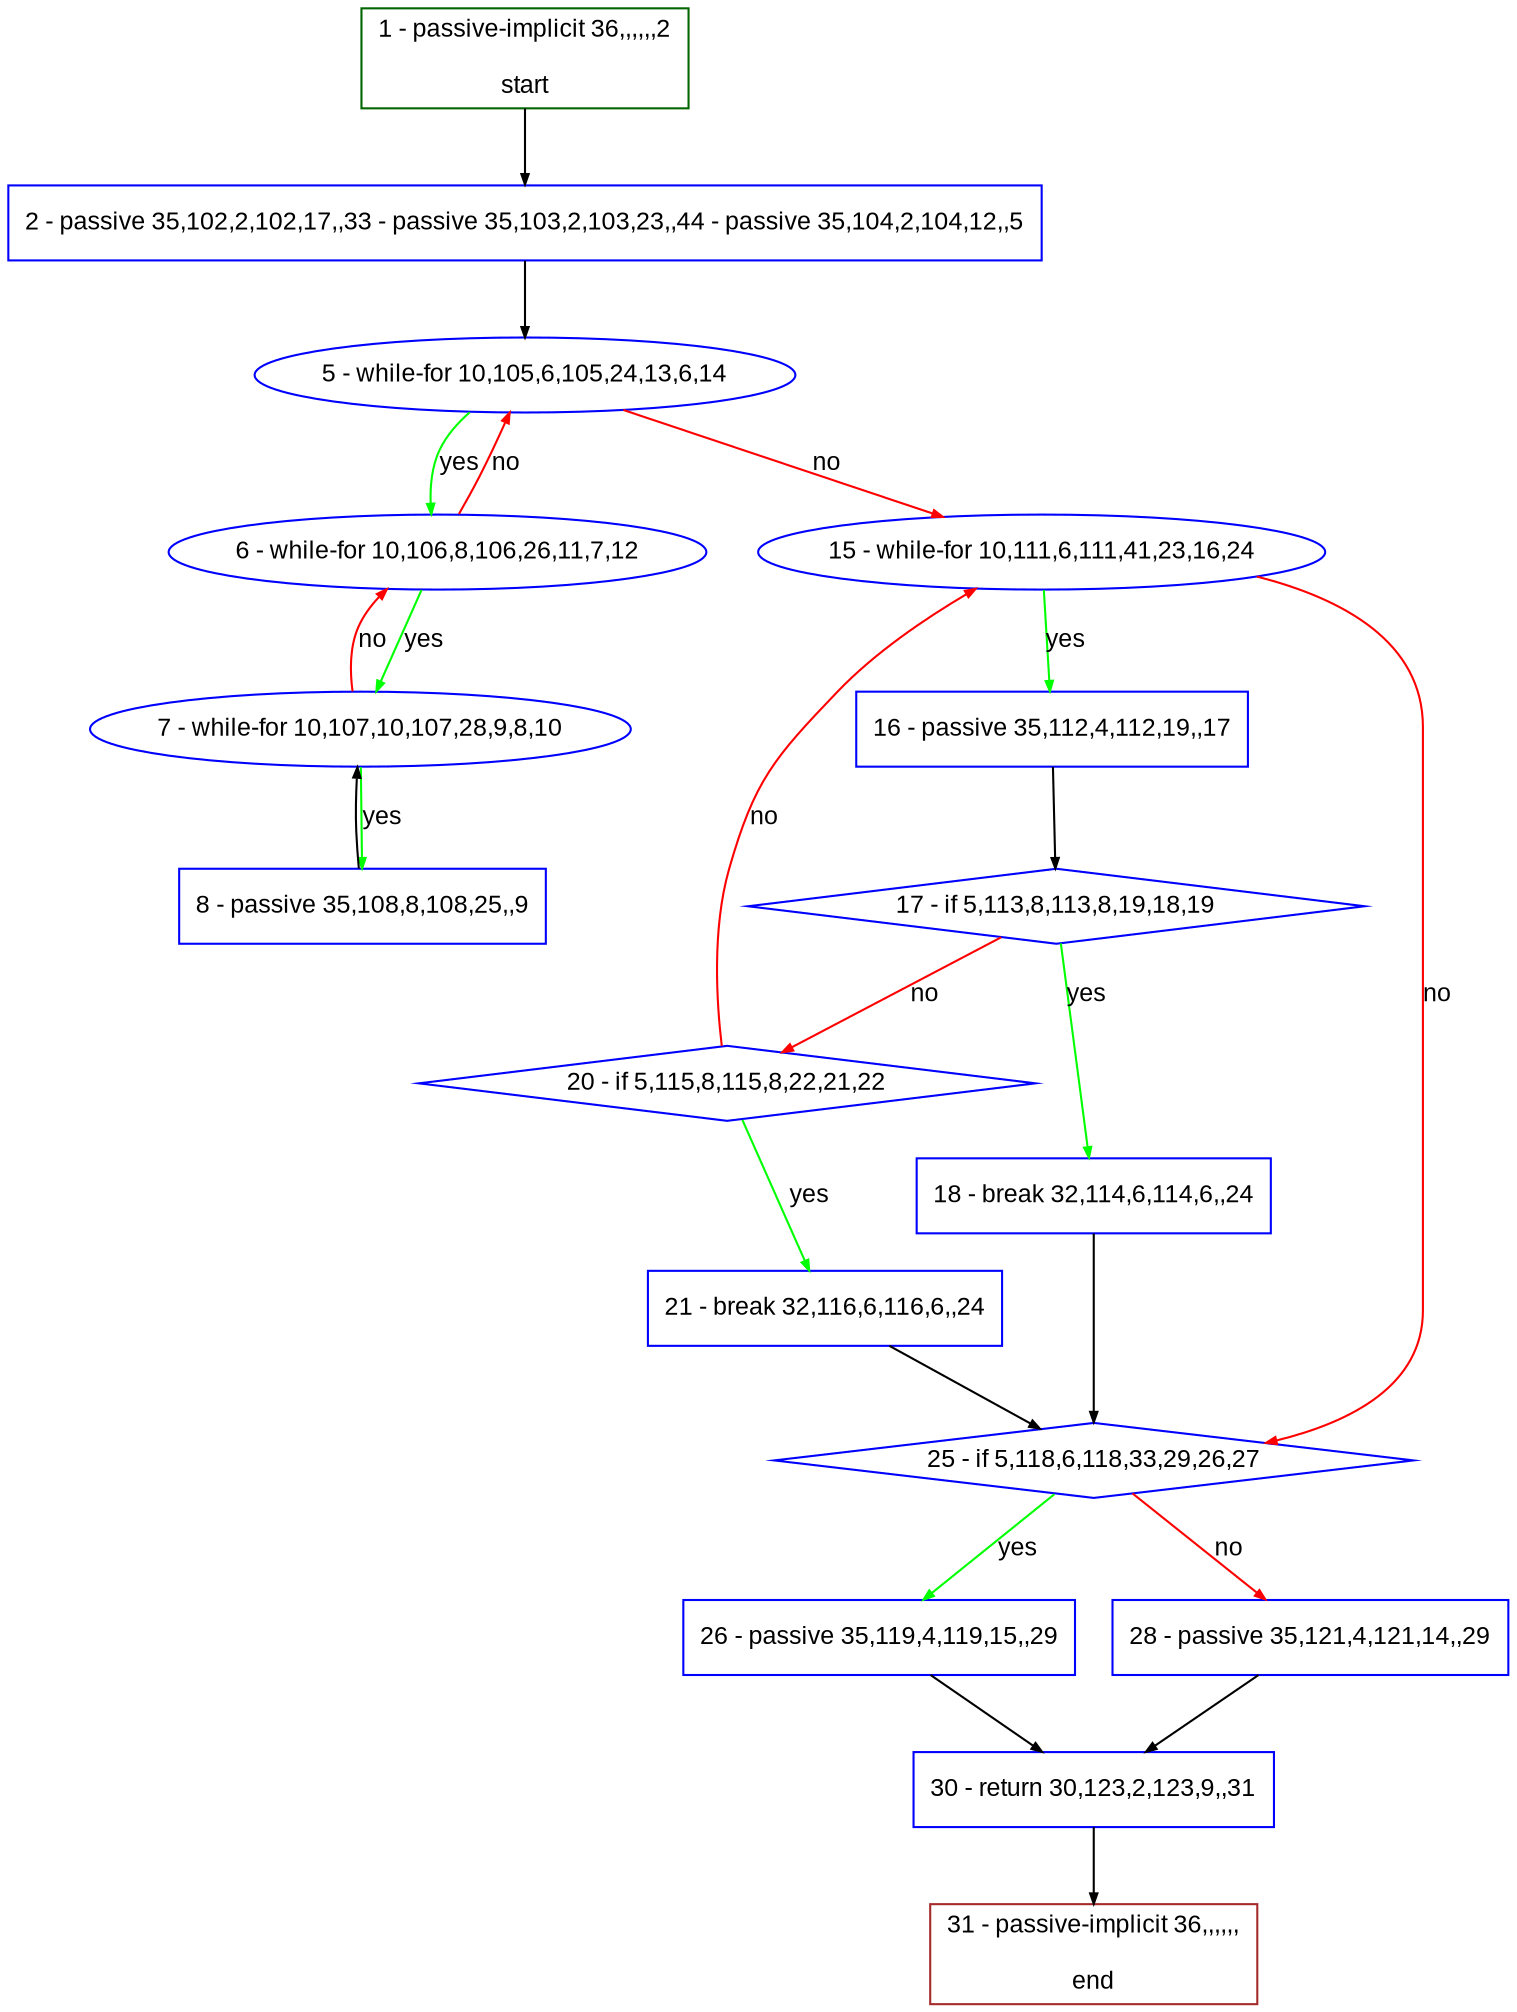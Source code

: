 digraph "" {
  graph [pack="true", label="", fontsize="12", packmode="clust", fontname="Arial", fillcolor="#FFFFCC", bgcolor="white", style="rounded,filled", compound="true"];
  node [node_initialized="no", label="", color="grey", fontsize="12", fillcolor="white", fontname="Arial", style="filled", shape="rectangle", compound="true", fixedsize="false"];
  edge [fontcolor="black", arrowhead="normal", arrowtail="none", arrowsize="0.5", ltail="", label="", color="black", fontsize="12", lhead="", fontname="Arial", dir="forward", compound="true"];
  __N1 [label="2 - passive 35,102,2,102,17,,33 - passive 35,103,2,103,23,,44 - passive 35,104,2,104,12,,5", color="#0000ff", fillcolor="#ffffff", style="filled", shape="box"];
  __N2 [label="1 - passive-implicit 36,,,,,,2\n\nstart", color="#006400", fillcolor="#ffffff", style="filled", shape="box"];
  __N3 [label="5 - while-for 10,105,6,105,24,13,6,14", color="#0000ff", fillcolor="#ffffff", style="filled", shape="oval"];
  __N4 [label="6 - while-for 10,106,8,106,26,11,7,12", color="#0000ff", fillcolor="#ffffff", style="filled", shape="oval"];
  __N5 [label="15 - while-for 10,111,6,111,41,23,16,24", color="#0000ff", fillcolor="#ffffff", style="filled", shape="oval"];
  __N6 [label="7 - while-for 10,107,10,107,28,9,8,10", color="#0000ff", fillcolor="#ffffff", style="filled", shape="oval"];
  __N7 [label="8 - passive 35,108,8,108,25,,9", color="#0000ff", fillcolor="#ffffff", style="filled", shape="box"];
  __N8 [label="16 - passive 35,112,4,112,19,,17", color="#0000ff", fillcolor="#ffffff", style="filled", shape="box"];
  __N9 [label="25 - if 5,118,6,118,33,29,26,27", color="#0000ff", fillcolor="#ffffff", style="filled", shape="diamond"];
  __N10 [label="17 - if 5,113,8,113,8,19,18,19", color="#0000ff", fillcolor="#ffffff", style="filled", shape="diamond"];
  __N11 [label="18 - break 32,114,6,114,6,,24", color="#0000ff", fillcolor="#ffffff", style="filled", shape="box"];
  __N12 [label="20 - if 5,115,8,115,8,22,21,22", color="#0000ff", fillcolor="#ffffff", style="filled", shape="diamond"];
  __N13 [label="21 - break 32,116,6,116,6,,24", color="#0000ff", fillcolor="#ffffff", style="filled", shape="box"];
  __N14 [label="26 - passive 35,119,4,119,15,,29", color="#0000ff", fillcolor="#ffffff", style="filled", shape="box"];
  __N15 [label="28 - passive 35,121,4,121,14,,29", color="#0000ff", fillcolor="#ffffff", style="filled", shape="box"];
  __N16 [label="30 - return 30,123,2,123,9,,31", color="#0000ff", fillcolor="#ffffff", style="filled", shape="box"];
  __N17 [label="31 - passive-implicit 36,,,,,,\n\nend", color="#a52a2a", fillcolor="#ffffff", style="filled", shape="box"];
  __N2 -> __N1 [arrowhead="normal", arrowtail="none", color="#000000", label="", dir="forward"];
  __N1 -> __N3 [arrowhead="normal", arrowtail="none", color="#000000", label="", dir="forward"];
  __N3 -> __N4 [arrowhead="normal", arrowtail="none", color="#00ff00", label="yes", dir="forward"];
  __N4 -> __N3 [arrowhead="normal", arrowtail="none", color="#ff0000", label="no", dir="forward"];
  __N3 -> __N5 [arrowhead="normal", arrowtail="none", color="#ff0000", label="no", dir="forward"];
  __N4 -> __N6 [arrowhead="normal", arrowtail="none", color="#00ff00", label="yes", dir="forward"];
  __N6 -> __N4 [arrowhead="normal", arrowtail="none", color="#ff0000", label="no", dir="forward"];
  __N6 -> __N7 [arrowhead="normal", arrowtail="none", color="#00ff00", label="yes", dir="forward"];
  __N7 -> __N6 [arrowhead="normal", arrowtail="none", color="#000000", label="", dir="forward"];
  __N5 -> __N8 [arrowhead="normal", arrowtail="none", color="#00ff00", label="yes", dir="forward"];
  __N5 -> __N9 [arrowhead="normal", arrowtail="none", color="#ff0000", label="no", dir="forward"];
  __N8 -> __N10 [arrowhead="normal", arrowtail="none", color="#000000", label="", dir="forward"];
  __N10 -> __N11 [arrowhead="normal", arrowtail="none", color="#00ff00", label="yes", dir="forward"];
  __N10 -> __N12 [arrowhead="normal", arrowtail="none", color="#ff0000", label="no", dir="forward"];
  __N11 -> __N9 [arrowhead="normal", arrowtail="none", color="#000000", label="", dir="forward"];
  __N12 -> __N5 [arrowhead="normal", arrowtail="none", color="#ff0000", label="no", dir="forward"];
  __N12 -> __N13 [arrowhead="normal", arrowtail="none", color="#00ff00", label="yes", dir="forward"];
  __N13 -> __N9 [arrowhead="normal", arrowtail="none", color="#000000", label="", dir="forward"];
  __N9 -> __N14 [arrowhead="normal", arrowtail="none", color="#00ff00", label="yes", dir="forward"];
  __N9 -> __N15 [arrowhead="normal", arrowtail="none", color="#ff0000", label="no", dir="forward"];
  __N14 -> __N16 [arrowhead="normal", arrowtail="none", color="#000000", label="", dir="forward"];
  __N15 -> __N16 [arrowhead="normal", arrowtail="none", color="#000000", label="", dir="forward"];
  __N16 -> __N17 [arrowhead="normal", arrowtail="none", color="#000000", label="", dir="forward"];
}
